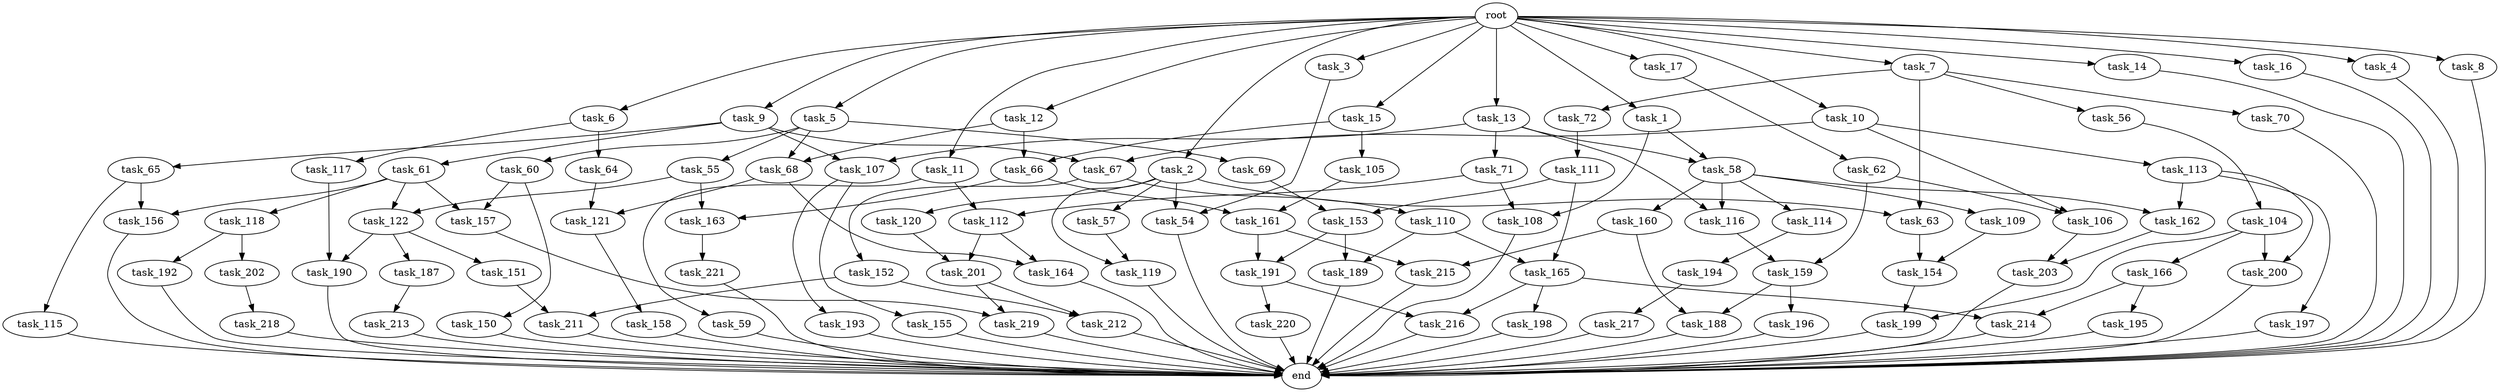 digraph G {
  task_104 [size="154618822.656000"];
  task_195 [size="618475290.624000"];
  task_64 [size="1391569403.904000"];
  task_17 [size="2.048000"];
  task_190 [size="1236950581.248000"];
  task_219 [size="1460288880.640000"];
  task_217 [size="618475290.624000"];
  task_72 [size="68719476.736000"];
  task_69 [size="1099511627.776000"];
  task_11 [size="2.048000"];
  task_155 [size="429496729.600000"];
  task_113 [size="1099511627.776000"];
  task_189 [size="1992864825.344000"];
  task_199 [size="584115552.256000"];
  task_59 [size="1099511627.776000"];
  task_197 [size="154618822.656000"];
  task_7 [size="2.048000"];
  task_56 [size="68719476.736000"];
  task_109 [size="618475290.624000"];
  task_67 [size="2817498546.176000"];
  task_122 [size="498216206.336000"];
  task_192 [size="154618822.656000"];
  task_214 [size="687194767.360000"];
  task_157 [size="1271310319.616000"];
  task_216 [size="223338299.392000"];
  task_115 [size="154618822.656000"];
  end [size="0.000000"];
  task_158 [size="1099511627.776000"];
  task_203 [size="1872605741.056000"];
  task_63 [size="1786706395.136000"];
  task_188 [size="1116691496.960000"];
  task_61 [size="1717986918.400000"];
  task_55 [size="1099511627.776000"];
  task_119 [size="1992864825.344000"];
  task_54 [size="2817498546.176000"];
  task_107 [size="1992864825.344000"];
  task_196 [size="274877906.944000"];
  task_112 [size="2817498546.176000"];
  task_121 [size="137438953.472000"];
  task_105 [size="274877906.944000"];
  task_198 [size="68719476.736000"];
  task_202 [size="154618822.656000"];
  task_3 [size="2.048000"];
  task_57 [size="1717986918.400000"];
  task_14 [size="2.048000"];
  task_187 [size="618475290.624000"];
  task_153 [size="1047972020.224000"];
  task_215 [size="910533066.752000"];
  task_108 [size="1992864825.344000"];
  task_9 [size="2.048000"];
  task_111 [size="1717986918.400000"];
  task_16 [size="2.048000"];
  task_58 [size="549755813.888000"];
  task_62 [size="618475290.624000"];
  root [size="0.000000"];
  task_212 [size="910533066.752000"];
  task_161 [size="773094113.280000"];
  task_218 [size="1391569403.904000"];
  task_165 [size="2147483648.000000"];
  task_4 [size="2.048000"];
  task_70 [size="68719476.736000"];
  task_65 [size="1717986918.400000"];
  task_60 [size="1099511627.776000"];
  task_13 [size="2.048000"];
  task_194 [size="1099511627.776000"];
  task_66 [size="1992864825.344000"];
  task_120 [size="1717986918.400000"];
  task_5 [size="2.048000"];
  task_164 [size="1786706395.136000"];
  task_154 [size="3109556322.304000"];
  task_200 [size="584115552.256000"];
  task_6 [size="2.048000"];
  task_220 [size="154618822.656000"];
  task_116 [size="893353197.568000"];
  task_150 [size="841813590.016000"];
  task_201 [size="2336462209.024000"];
  task_152 [size="1717986918.400000"];
  task_106 [size="1374389534.720000"];
  task_117 [size="1391569403.904000"];
  task_213 [size="154618822.656000"];
  task_15 [size="2.048000"];
  task_166 [size="429496729.600000"];
  task_10 [size="2.048000"];
  task_118 [size="429496729.600000"];
  task_110 [size="1717986918.400000"];
  task_193 [size="429496729.600000"];
  task_221 [size="1717986918.400000"];
  task_160 [size="618475290.624000"];
  task_1 [size="2.048000"];
  task_159 [size="1116691496.960000"];
  task_151 [size="618475290.624000"];
  task_156 [size="584115552.256000"];
  task_68 [size="2817498546.176000"];
  task_2 [size="2.048000"];
  task_71 [size="274877906.944000"];
  task_114 [size="618475290.624000"];
  task_12 [size="2.048000"];
  task_8 [size="2.048000"];
  task_191 [size="343597383.680000"];
  task_163 [size="687194767.360000"];
  task_211 [size="1271310319.616000"];
  task_162 [size="773094113.280000"];

  task_104 -> task_200 [size="209715200.000000"];
  task_104 -> task_166 [size="209715200.000000"];
  task_104 -> task_199 [size="209715200.000000"];
  task_195 -> end [size="1.000000"];
  task_64 -> task_121 [size="33554432.000000"];
  task_17 -> task_62 [size="301989888.000000"];
  task_190 -> end [size="1.000000"];
  task_219 -> end [size="1.000000"];
  task_217 -> end [size="1.000000"];
  task_72 -> task_111 [size="838860800.000000"];
  task_69 -> task_153 [size="301989888.000000"];
  task_11 -> task_112 [size="536870912.000000"];
  task_11 -> task_59 [size="536870912.000000"];
  task_155 -> end [size="1.000000"];
  task_113 -> task_197 [size="75497472.000000"];
  task_113 -> task_162 [size="75497472.000000"];
  task_113 -> task_200 [size="75497472.000000"];
  task_189 -> end [size="1.000000"];
  task_199 -> end [size="1.000000"];
  task_59 -> end [size="1.000000"];
  task_197 -> end [size="1.000000"];
  task_7 -> task_72 [size="33554432.000000"];
  task_7 -> task_63 [size="33554432.000000"];
  task_7 -> task_56 [size="33554432.000000"];
  task_7 -> task_70 [size="33554432.000000"];
  task_56 -> task_104 [size="75497472.000000"];
  task_109 -> task_154 [size="679477248.000000"];
  task_67 -> task_110 [size="838860800.000000"];
  task_67 -> task_152 [size="838860800.000000"];
  task_122 -> task_151 [size="301989888.000000"];
  task_122 -> task_187 [size="301989888.000000"];
  task_122 -> task_190 [size="301989888.000000"];
  task_192 -> end [size="1.000000"];
  task_214 -> end [size="1.000000"];
  task_157 -> task_219 [size="679477248.000000"];
  task_216 -> end [size="1.000000"];
  task_115 -> end [size="1.000000"];
  task_158 -> end [size="1.000000"];
  task_203 -> end [size="1.000000"];
  task_63 -> task_154 [size="838860800.000000"];
  task_188 -> end [size="1.000000"];
  task_61 -> task_118 [size="209715200.000000"];
  task_61 -> task_157 [size="209715200.000000"];
  task_61 -> task_122 [size="209715200.000000"];
  task_61 -> task_156 [size="209715200.000000"];
  task_55 -> task_122 [size="33554432.000000"];
  task_55 -> task_163 [size="33554432.000000"];
  task_119 -> end [size="1.000000"];
  task_54 -> end [size="1.000000"];
  task_107 -> task_155 [size="209715200.000000"];
  task_107 -> task_193 [size="209715200.000000"];
  task_196 -> end [size="1.000000"];
  task_112 -> task_164 [size="838860800.000000"];
  task_112 -> task_201 [size="838860800.000000"];
  task_121 -> task_158 [size="536870912.000000"];
  task_105 -> task_161 [size="75497472.000000"];
  task_198 -> end [size="1.000000"];
  task_202 -> task_218 [size="679477248.000000"];
  task_3 -> task_54 [size="536870912.000000"];
  task_57 -> task_119 [size="134217728.000000"];
  task_14 -> end [size="1.000000"];
  task_187 -> task_213 [size="75497472.000000"];
  task_153 -> task_189 [size="134217728.000000"];
  task_153 -> task_191 [size="134217728.000000"];
  task_215 -> end [size="1.000000"];
  task_108 -> end [size="1.000000"];
  task_9 -> task_61 [size="838860800.000000"];
  task_9 -> task_65 [size="838860800.000000"];
  task_9 -> task_67 [size="838860800.000000"];
  task_9 -> task_107 [size="838860800.000000"];
  task_111 -> task_165 [size="209715200.000000"];
  task_111 -> task_153 [size="209715200.000000"];
  task_16 -> end [size="1.000000"];
  task_58 -> task_109 [size="301989888.000000"];
  task_58 -> task_114 [size="301989888.000000"];
  task_58 -> task_160 [size="301989888.000000"];
  task_58 -> task_116 [size="301989888.000000"];
  task_58 -> task_162 [size="301989888.000000"];
  task_62 -> task_106 [size="134217728.000000"];
  task_62 -> task_159 [size="134217728.000000"];
  root -> task_15 [size="1.000000"];
  root -> task_16 [size="1.000000"];
  root -> task_5 [size="1.000000"];
  root -> task_11 [size="1.000000"];
  root -> task_3 [size="1.000000"];
  root -> task_12 [size="1.000000"];
  root -> task_8 [size="1.000000"];
  root -> task_6 [size="1.000000"];
  root -> task_17 [size="1.000000"];
  root -> task_7 [size="1.000000"];
  root -> task_1 [size="1.000000"];
  root -> task_4 [size="1.000000"];
  root -> task_2 [size="1.000000"];
  root -> task_13 [size="1.000000"];
  root -> task_14 [size="1.000000"];
  root -> task_9 [size="1.000000"];
  root -> task_10 [size="1.000000"];
  task_212 -> end [size="1.000000"];
  task_161 -> task_215 [size="33554432.000000"];
  task_161 -> task_191 [size="33554432.000000"];
  task_218 -> end [size="1.000000"];
  task_165 -> task_214 [size="33554432.000000"];
  task_165 -> task_198 [size="33554432.000000"];
  task_165 -> task_216 [size="33554432.000000"];
  task_4 -> end [size="1.000000"];
  task_70 -> end [size="1.000000"];
  task_65 -> task_156 [size="75497472.000000"];
  task_65 -> task_115 [size="75497472.000000"];
  task_60 -> task_157 [size="411041792.000000"];
  task_60 -> task_150 [size="411041792.000000"];
  task_13 -> task_58 [size="134217728.000000"];
  task_13 -> task_107 [size="134217728.000000"];
  task_13 -> task_116 [size="134217728.000000"];
  task_13 -> task_71 [size="134217728.000000"];
  task_194 -> task_217 [size="301989888.000000"];
  task_66 -> task_161 [size="301989888.000000"];
  task_66 -> task_163 [size="301989888.000000"];
  task_120 -> task_201 [size="301989888.000000"];
  task_5 -> task_55 [size="536870912.000000"];
  task_5 -> task_60 [size="536870912.000000"];
  task_5 -> task_68 [size="536870912.000000"];
  task_5 -> task_69 [size="536870912.000000"];
  task_164 -> end [size="1.000000"];
  task_154 -> task_199 [size="75497472.000000"];
  task_200 -> end [size="1.000000"];
  task_6 -> task_64 [size="679477248.000000"];
  task_6 -> task_117 [size="679477248.000000"];
  task_220 -> end [size="1.000000"];
  task_116 -> task_159 [size="411041792.000000"];
  task_150 -> end [size="1.000000"];
  task_201 -> task_219 [size="33554432.000000"];
  task_201 -> task_212 [size="33554432.000000"];
  task_152 -> task_212 [size="411041792.000000"];
  task_152 -> task_211 [size="411041792.000000"];
  task_106 -> task_203 [size="75497472.000000"];
  task_117 -> task_190 [size="301989888.000000"];
  task_213 -> end [size="1.000000"];
  task_15 -> task_66 [size="134217728.000000"];
  task_15 -> task_105 [size="134217728.000000"];
  task_166 -> task_214 [size="301989888.000000"];
  task_166 -> task_195 [size="301989888.000000"];
  task_10 -> task_113 [size="536870912.000000"];
  task_10 -> task_67 [size="536870912.000000"];
  task_10 -> task_106 [size="536870912.000000"];
  task_118 -> task_192 [size="75497472.000000"];
  task_118 -> task_202 [size="75497472.000000"];
  task_110 -> task_189 [size="838860800.000000"];
  task_110 -> task_165 [size="838860800.000000"];
  task_193 -> end [size="1.000000"];
  task_221 -> end [size="1.000000"];
  task_160 -> task_188 [size="411041792.000000"];
  task_160 -> task_215 [size="411041792.000000"];
  task_1 -> task_108 [size="134217728.000000"];
  task_1 -> task_58 [size="134217728.000000"];
  task_159 -> task_188 [size="134217728.000000"];
  task_159 -> task_196 [size="134217728.000000"];
  task_151 -> task_211 [size="209715200.000000"];
  task_156 -> end [size="1.000000"];
  task_68 -> task_164 [size="33554432.000000"];
  task_68 -> task_121 [size="33554432.000000"];
  task_2 -> task_57 [size="838860800.000000"];
  task_2 -> task_54 [size="838860800.000000"];
  task_2 -> task_120 [size="838860800.000000"];
  task_2 -> task_63 [size="838860800.000000"];
  task_2 -> task_119 [size="838860800.000000"];
  task_71 -> task_108 [size="838860800.000000"];
  task_71 -> task_112 [size="838860800.000000"];
  task_114 -> task_194 [size="536870912.000000"];
  task_12 -> task_66 [size="838860800.000000"];
  task_12 -> task_68 [size="838860800.000000"];
  task_8 -> end [size="1.000000"];
  task_191 -> task_220 [size="75497472.000000"];
  task_191 -> task_216 [size="75497472.000000"];
  task_163 -> task_221 [size="838860800.000000"];
  task_211 -> end [size="1.000000"];
  task_162 -> task_203 [size="838860800.000000"];
}
